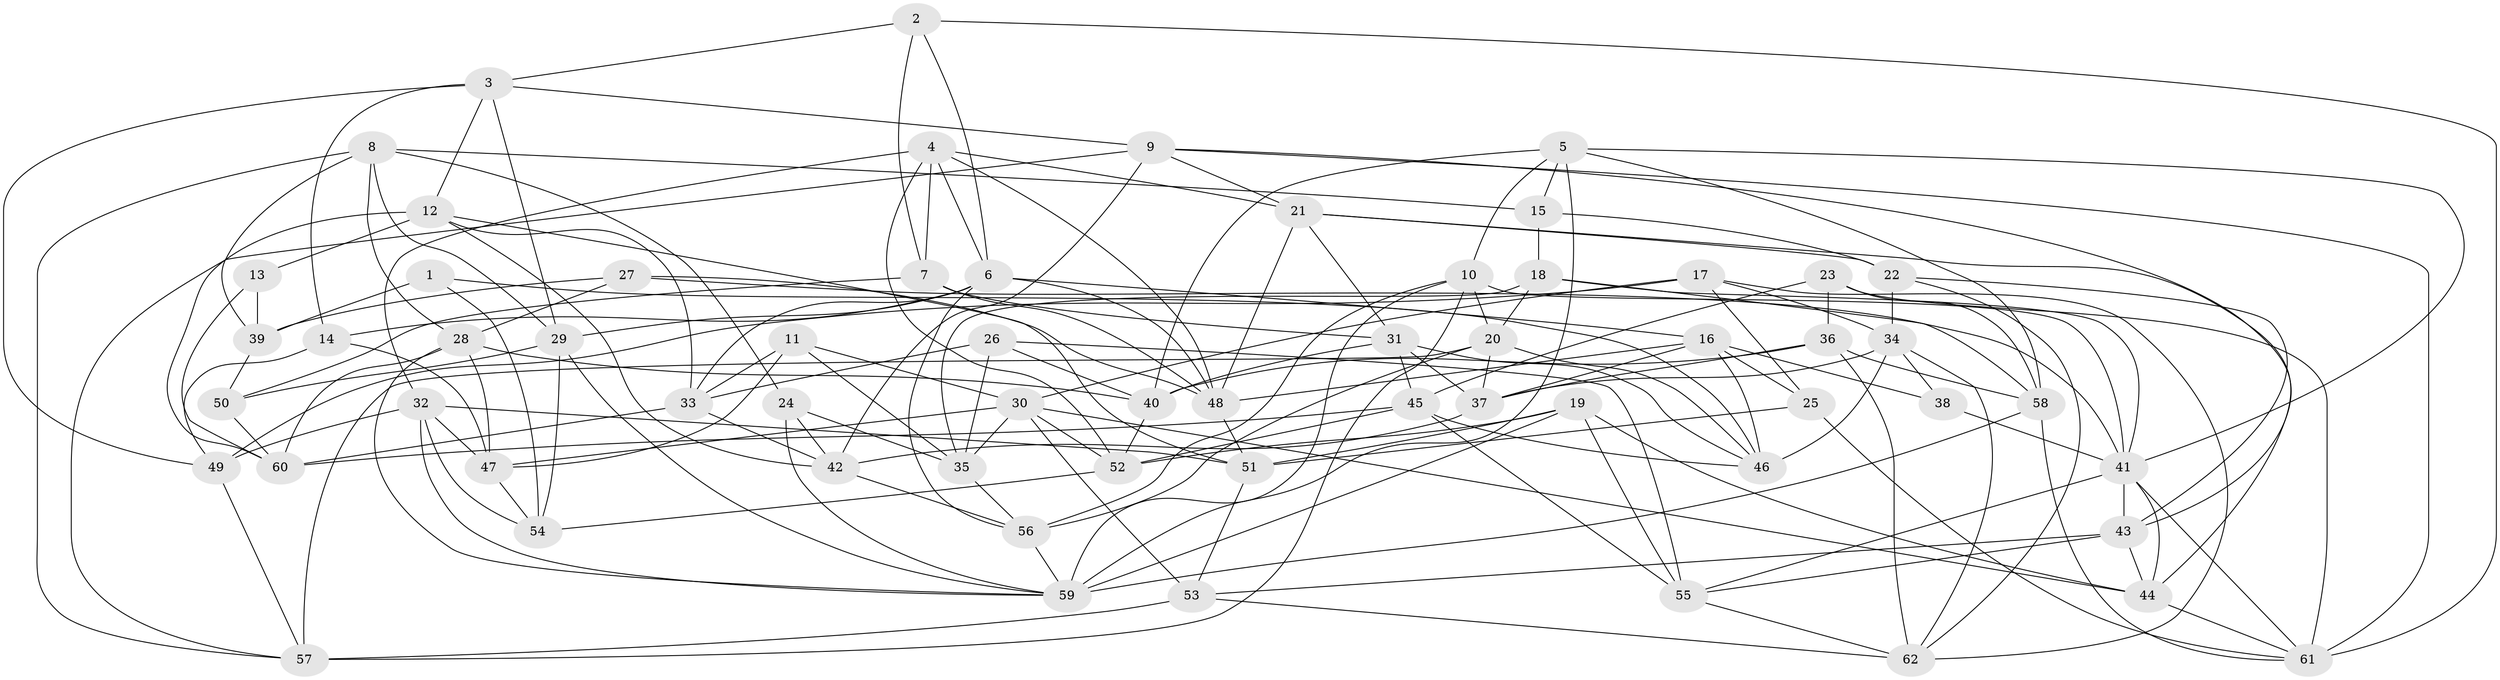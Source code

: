 // original degree distribution, {4: 1.0}
// Generated by graph-tools (version 1.1) at 2025/02/03/09/25 03:02:59]
// undirected, 62 vertices, 172 edges
graph export_dot {
graph [start="1"]
  node [color=gray90,style=filled];
  1;
  2;
  3;
  4;
  5;
  6;
  7;
  8;
  9;
  10;
  11;
  12;
  13;
  14;
  15;
  16;
  17;
  18;
  19;
  20;
  21;
  22;
  23;
  24;
  25;
  26;
  27;
  28;
  29;
  30;
  31;
  32;
  33;
  34;
  35;
  36;
  37;
  38;
  39;
  40;
  41;
  42;
  43;
  44;
  45;
  46;
  47;
  48;
  49;
  50;
  51;
  52;
  53;
  54;
  55;
  56;
  57;
  58;
  59;
  60;
  61;
  62;
  1 -- 39 [weight=1.0];
  1 -- 46 [weight=1.0];
  1 -- 54 [weight=2.0];
  2 -- 3 [weight=1.0];
  2 -- 6 [weight=1.0];
  2 -- 7 [weight=1.0];
  2 -- 61 [weight=1.0];
  3 -- 9 [weight=1.0];
  3 -- 12 [weight=1.0];
  3 -- 14 [weight=1.0];
  3 -- 29 [weight=1.0];
  3 -- 49 [weight=1.0];
  4 -- 6 [weight=1.0];
  4 -- 7 [weight=1.0];
  4 -- 21 [weight=1.0];
  4 -- 32 [weight=1.0];
  4 -- 48 [weight=1.0];
  4 -- 52 [weight=1.0];
  5 -- 10 [weight=1.0];
  5 -- 15 [weight=1.0];
  5 -- 40 [weight=1.0];
  5 -- 41 [weight=1.0];
  5 -- 58 [weight=1.0];
  5 -- 59 [weight=1.0];
  6 -- 14 [weight=1.0];
  6 -- 16 [weight=1.0];
  6 -- 29 [weight=1.0];
  6 -- 33 [weight=1.0];
  6 -- 48 [weight=1.0];
  6 -- 56 [weight=1.0];
  7 -- 31 [weight=1.0];
  7 -- 48 [weight=2.0];
  7 -- 50 [weight=1.0];
  8 -- 15 [weight=1.0];
  8 -- 24 [weight=1.0];
  8 -- 28 [weight=1.0];
  8 -- 29 [weight=1.0];
  8 -- 39 [weight=1.0];
  8 -- 57 [weight=1.0];
  9 -- 21 [weight=1.0];
  9 -- 42 [weight=1.0];
  9 -- 43 [weight=1.0];
  9 -- 57 [weight=1.0];
  9 -- 61 [weight=1.0];
  10 -- 20 [weight=1.0];
  10 -- 41 [weight=1.0];
  10 -- 56 [weight=1.0];
  10 -- 57 [weight=1.0];
  10 -- 59 [weight=1.0];
  11 -- 30 [weight=1.0];
  11 -- 33 [weight=1.0];
  11 -- 35 [weight=1.0];
  11 -- 47 [weight=1.0];
  12 -- 13 [weight=1.0];
  12 -- 33 [weight=1.0];
  12 -- 42 [weight=1.0];
  12 -- 51 [weight=1.0];
  12 -- 60 [weight=1.0];
  13 -- 39 [weight=2.0];
  13 -- 60 [weight=1.0];
  14 -- 47 [weight=1.0];
  14 -- 49 [weight=1.0];
  15 -- 18 [weight=2.0];
  15 -- 22 [weight=2.0];
  16 -- 25 [weight=1.0];
  16 -- 37 [weight=1.0];
  16 -- 38 [weight=1.0];
  16 -- 46 [weight=1.0];
  16 -- 48 [weight=1.0];
  17 -- 25 [weight=1.0];
  17 -- 30 [weight=1.0];
  17 -- 34 [weight=1.0];
  17 -- 49 [weight=2.0];
  17 -- 62 [weight=1.0];
  18 -- 20 [weight=1.0];
  18 -- 35 [weight=1.0];
  18 -- 41 [weight=1.0];
  18 -- 58 [weight=1.0];
  19 -- 44 [weight=1.0];
  19 -- 51 [weight=1.0];
  19 -- 52 [weight=1.0];
  19 -- 55 [weight=1.0];
  19 -- 59 [weight=2.0];
  20 -- 37 [weight=1.0];
  20 -- 46 [weight=1.0];
  20 -- 56 [weight=1.0];
  20 -- 57 [weight=1.0];
  21 -- 22 [weight=1.0];
  21 -- 31 [weight=1.0];
  21 -- 44 [weight=1.0];
  21 -- 48 [weight=1.0];
  22 -- 34 [weight=1.0];
  22 -- 43 [weight=1.0];
  22 -- 62 [weight=1.0];
  23 -- 36 [weight=2.0];
  23 -- 45 [weight=1.0];
  23 -- 58 [weight=1.0];
  23 -- 61 [weight=2.0];
  24 -- 35 [weight=1.0];
  24 -- 42 [weight=1.0];
  24 -- 59 [weight=1.0];
  25 -- 51 [weight=1.0];
  25 -- 61 [weight=1.0];
  26 -- 33 [weight=1.0];
  26 -- 35 [weight=1.0];
  26 -- 40 [weight=1.0];
  26 -- 55 [weight=1.0];
  27 -- 28 [weight=1.0];
  27 -- 39 [weight=1.0];
  27 -- 41 [weight=1.0];
  27 -- 48 [weight=1.0];
  28 -- 40 [weight=1.0];
  28 -- 47 [weight=1.0];
  28 -- 59 [weight=1.0];
  28 -- 60 [weight=1.0];
  29 -- 50 [weight=1.0];
  29 -- 54 [weight=1.0];
  29 -- 59 [weight=1.0];
  30 -- 35 [weight=1.0];
  30 -- 44 [weight=1.0];
  30 -- 47 [weight=1.0];
  30 -- 52 [weight=1.0];
  30 -- 53 [weight=2.0];
  31 -- 37 [weight=1.0];
  31 -- 40 [weight=1.0];
  31 -- 45 [weight=1.0];
  31 -- 46 [weight=1.0];
  32 -- 47 [weight=1.0];
  32 -- 49 [weight=1.0];
  32 -- 51 [weight=1.0];
  32 -- 54 [weight=1.0];
  32 -- 59 [weight=1.0];
  33 -- 42 [weight=1.0];
  33 -- 60 [weight=1.0];
  34 -- 37 [weight=1.0];
  34 -- 38 [weight=1.0];
  34 -- 46 [weight=1.0];
  34 -- 62 [weight=1.0];
  35 -- 56 [weight=1.0];
  36 -- 37 [weight=1.0];
  36 -- 40 [weight=1.0];
  36 -- 58 [weight=1.0];
  36 -- 62 [weight=1.0];
  37 -- 42 [weight=1.0];
  38 -- 41 [weight=2.0];
  39 -- 50 [weight=1.0];
  40 -- 52 [weight=1.0];
  41 -- 43 [weight=1.0];
  41 -- 44 [weight=1.0];
  41 -- 55 [weight=1.0];
  41 -- 61 [weight=1.0];
  42 -- 56 [weight=1.0];
  43 -- 44 [weight=1.0];
  43 -- 53 [weight=1.0];
  43 -- 55 [weight=1.0];
  44 -- 61 [weight=1.0];
  45 -- 46 [weight=1.0];
  45 -- 52 [weight=1.0];
  45 -- 55 [weight=1.0];
  45 -- 60 [weight=1.0];
  47 -- 54 [weight=1.0];
  48 -- 51 [weight=1.0];
  49 -- 57 [weight=1.0];
  50 -- 60 [weight=1.0];
  51 -- 53 [weight=1.0];
  52 -- 54 [weight=1.0];
  53 -- 57 [weight=1.0];
  53 -- 62 [weight=1.0];
  55 -- 62 [weight=1.0];
  56 -- 59 [weight=1.0];
  58 -- 59 [weight=1.0];
  58 -- 61 [weight=1.0];
}

